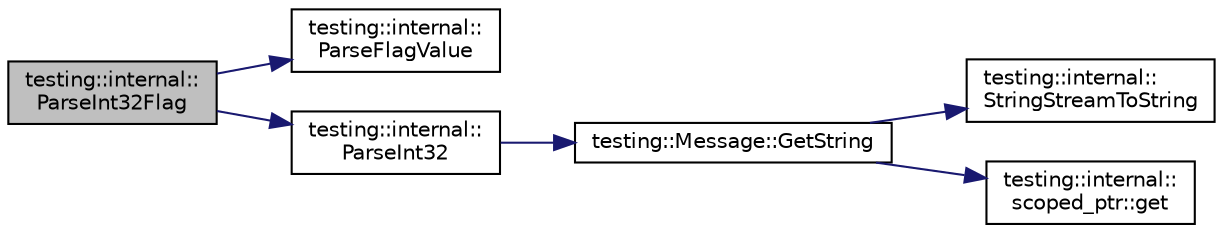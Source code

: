 digraph "testing::internal::ParseInt32Flag"
{
  edge [fontname="Helvetica",fontsize="10",labelfontname="Helvetica",labelfontsize="10"];
  node [fontname="Helvetica",fontsize="10",shape=record];
  rankdir="LR";
  Node2394 [label="testing::internal::\lParseInt32Flag",height=0.2,width=0.4,color="black", fillcolor="grey75", style="filled", fontcolor="black"];
  Node2394 -> Node2395 [color="midnightblue",fontsize="10",style="solid",fontname="Helvetica"];
  Node2395 [label="testing::internal::\lParseFlagValue",height=0.2,width=0.4,color="black", fillcolor="white", style="filled",URL="$d0/da7/namespacetesting_1_1internal.html#a8bfd56af5e4a89bfb76f7e1723e41b03"];
  Node2394 -> Node2396 [color="midnightblue",fontsize="10",style="solid",fontname="Helvetica"];
  Node2396 [label="testing::internal::\lParseInt32",height=0.2,width=0.4,color="black", fillcolor="white", style="filled",URL="$d0/da7/namespacetesting_1_1internal.html#ac06fc81336a3d80755f4020d34321766"];
  Node2396 -> Node2397 [color="midnightblue",fontsize="10",style="solid",fontname="Helvetica"];
  Node2397 [label="testing::Message::GetString",height=0.2,width=0.4,color="black", fillcolor="white", style="filled",URL="$d2/da9/classtesting_1_1_message.html#a2cdc4df62bdcc9df37651a1cf527704e"];
  Node2397 -> Node2398 [color="midnightblue",fontsize="10",style="solid",fontname="Helvetica"];
  Node2398 [label="testing::internal::\lStringStreamToString",height=0.2,width=0.4,color="black", fillcolor="white", style="filled",URL="$d0/da7/namespacetesting_1_1internal.html#ac0a2b7f69fc829d80a39e925b6417e39"];
  Node2397 -> Node2399 [color="midnightblue",fontsize="10",style="solid",fontname="Helvetica"];
  Node2399 [label="testing::internal::\lscoped_ptr::get",height=0.2,width=0.4,color="black", fillcolor="white", style="filled",URL="$de/d6a/classtesting_1_1internal_1_1scoped__ptr.html#aa5984291e12453f1e81b7676d1fa26fd"];
}
